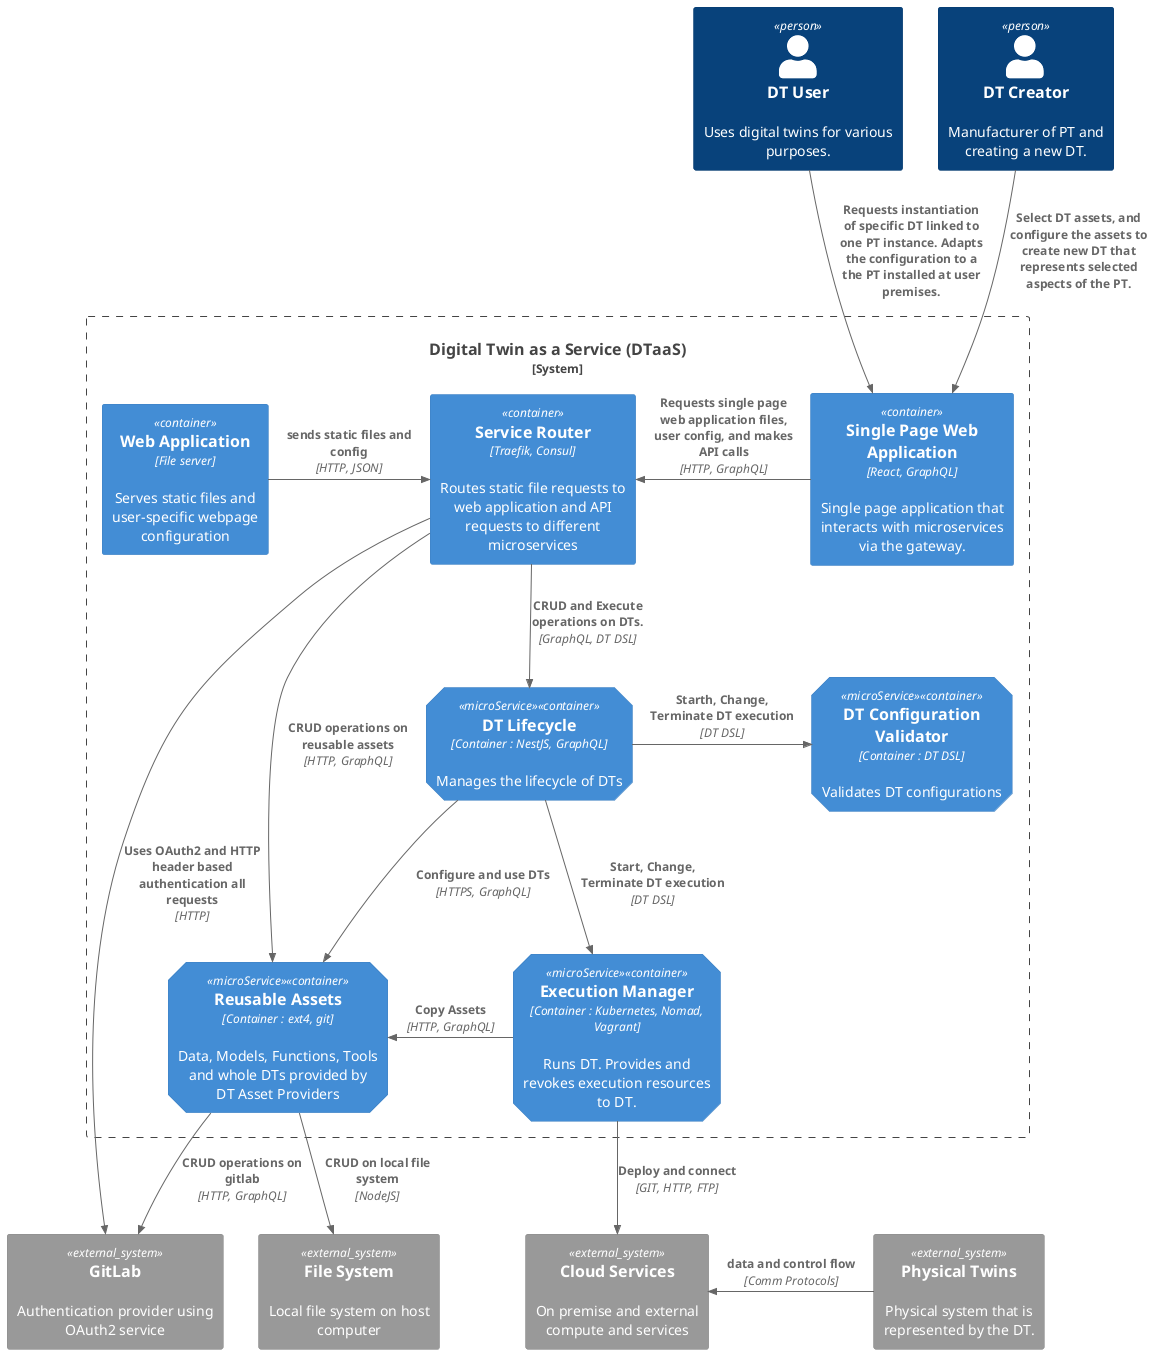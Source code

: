 @startuml
!include <C4/C4_Container>

AddElementTag("microService", $shape=EightSidedShape(), $legendText="micro service (eight sided) (no text, no back color)")


Person(DTuser, "DT User", "Uses digital twins for various purposes.")
Person(DTcreator, "DT Creator", "Manufacturer of PT and creating a new DT.")
'Person(DTprovider, "DT Asset Provider", "Provides reusable assets for the creation of DTs. Typically manufactors or researchers.")


System_Boundary(DTaaS, "Digital Twin as a Service (DTaaS)") {
    Container(webApp, "Web Application", "File server" , "Serves static files and user-specific webpage configuration")
    Container(gateway, "Service Router", "Traefik, Consul" , "Routes static file requests to web application and API requests to different microservices")
    Container(SPWA, "Single Page Web Application", "React, GraphQL", "Single page application that interacts with microservices via the gateway.")
    Container(MS_ReuseAssets, "Reusable Assets", "Container : ext4, git", "Data, Models, Functions, Tools and whole DTs provided by DT Asset Providers", $tags="microService")
    Container(DT_Lifecycle, "DT Lifecycle", "Container : NestJS, GraphQL", "Manages the lifecycle of DTs", $tags="microService")

    Container(Execution_manager, "Execution Manager", "Container : Kubernetes, Nomad, Vagrant", "Runs DT. Provides and revokes execution resources to DT.", $tags="microService")
    Container(DT_ConfigValidator, "DT Configuration Validator", "Container : DT DSL", "Validates DT configurations", $tags="microService")
}

    
    System_Ext(CPS, "Physical Twins", "Physical system that is represented by the DT.")
    System_Ext(Cloud, "Cloud Services", "On premise and external compute and services")
    System_Ext(GitLab, "GitLab", "Authentication provider using OAuth2 service")
    System_Ext(FileSys, "File System", "Local file system on host computer")
    
    Rel_R(webApp, gateway, "sends static files and config", "HTTP, JSON")
    Rel_L(SPWA, gateway, "Requests single page web application files, user config, and makes  API calls", "HTTP, GraphQL")

    Rel_D(gateway, DT_Lifecycle, "CRUD and Execute operations on DTs.", "GraphQL, DT DSL")
    Rel_R(DT_Lifecycle, DT_ConfigValidator, "Starth, Change, Terminate DT execution", "DT DSL")
    Rel_R(DT_Lifecycle, Execution_manager, "Start, Change, Terminate DT execution", "DT DSL")
    Rel(DT_Lifecycle, MS_ReuseAssets, "Configure and use DTs", "HTTPS, GraphQL")
    Rel(gateway, MS_ReuseAssets,"CRUD operations on reusable assets", "HTTP, GraphQL")
    Rel(gateway, GitLab, "Uses OAuth2 and HTTP header based authentication all requests", "HTTP")
    Rel(Execution_manager, Cloud, "Deploy and connect", "GIT, HTTP, FTP")
    Rel_L(Execution_manager, MS_ReuseAssets, "Copy Assets", "HTTP, GraphQL")
    Rel(MS_ReuseAssets,FileSys, "CRUD on local file system", "NodeJS")
    Rel(MS_ReuseAssets, GitLab, "CRUD operations on gitlab", "HTTP, GraphQL")
    Rel_L(CPS, Cloud, "data and control flow", "Comm Protocols")

    Rel_D(DTuser, SPWA, "Requests instantiation of specific DT linked to one PT instance. Adapts the configuration to a the PT installed at user premises.")
    'Rel_D(DTprovider, SPWA, "Publishes reusable DT assets (models, software and data etc.), and complete DTs")
    Rel_D(DTcreator, SPWA, "Select DT assets, and configure the assets to create new DT that represents selected aspects of the PT.")
@enduml